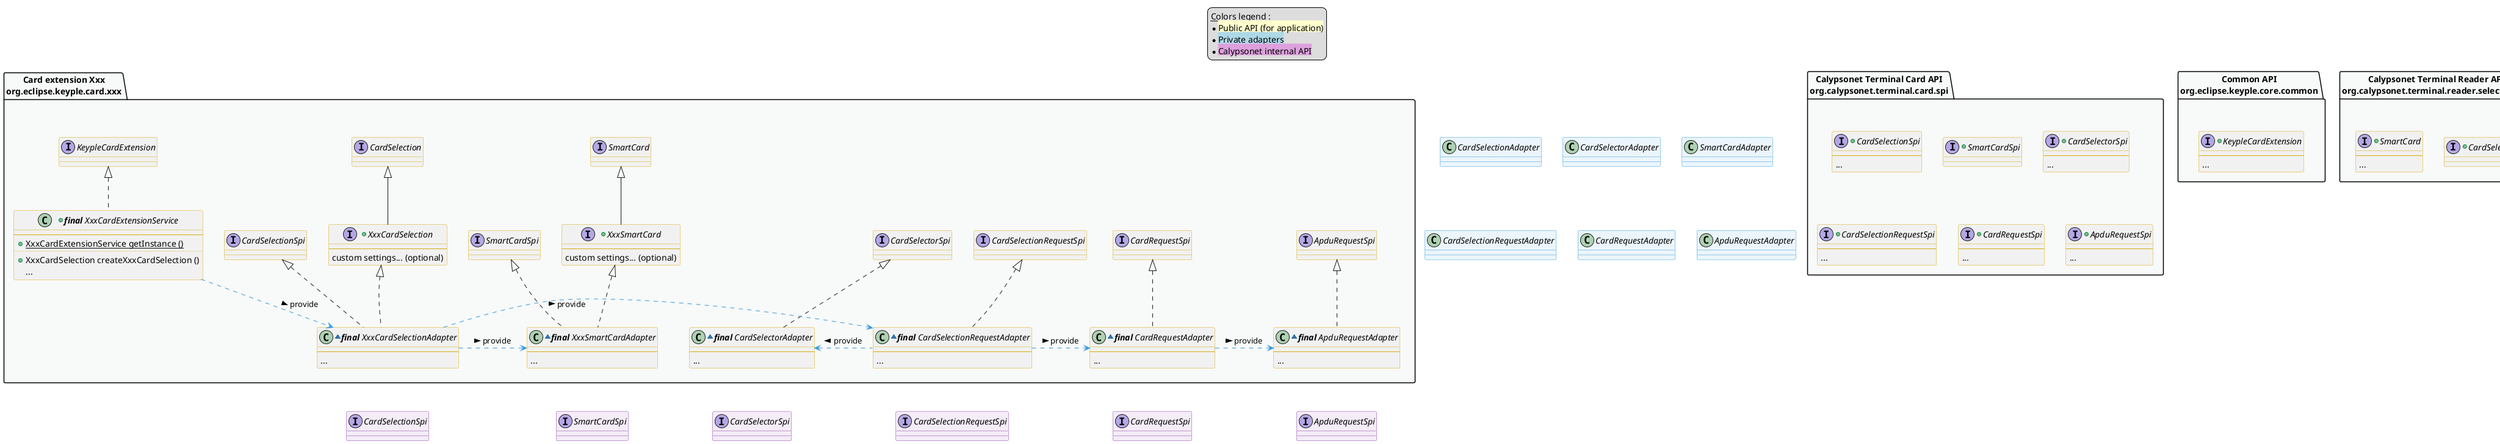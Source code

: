 @startuml

' == THEME ==

'Couleurs issues de : https://htmlcolorcodes.com/fr/tableau-de-couleur/tableau-de-couleur-design-plat/
!define C_GREY1 F8F9F9
!define C_GREY2 F2F3F4
!define C_GREY3 E5E7E9
!define C_GREY4 D7DBDD
!define C_GREY5 CACFD2
!define C_GREY6 BDC3C7
!define C_LINK 3498DB
!define C_USE 27AE60
!define C_YELLOW FEFECE

skinparam Shadowing false
skinparam ClassFontStyle italic
skinparam ClassBorderColor #D4AC0D
skinparam stereotypeABorderColor #A9DCDF
skinparam stereotypeIBorderColor #B4A7E5
skinparam stereotypeCBorderColor #ADD1B2
skinparam stereotypeEBorderColor #EB93DF
' Red
skinparam ClassBackgroundColor<<red>> #FDEDEC
skinparam ClassBorderColor<<red>> #E74C3C
hide <<red>> stereotype
' Purple
skinparam ClassBackgroundColor<<purple>> #F4ECF7
skinparam ClassBorderColor<<purple>> #8E44AD
hide <<purple>> stereotype
' blue
skinparam ClassBackgroundColor<<blue>> #EBF5FB
skinparam ClassBorderColor<<blue>> #3498DB
hide <<blue>> stereotype
' Green
skinparam ClassBackgroundColor<<green>> #E9F7EF
skinparam ClassBorderColor<<green>> #27AE60
hide <<green>> stereotype
' Grey
skinparam ClassBackgroundColor<<grey>> #EAECEE
skinparam ClassBorderColor<<grey>> #2C3E50
hide <<grey>> stereotype

' == CONTENT ==

legend top
    __Colors legend__ :
    * <back:C_YELLOW>Public API (for application)</back>
    * <back:lightBlue>Private adapters</back>
    * <back:plum>Calypsonet internal API</back>
end legend

package "Common API\norg.eclipse.keyple.core.common" as commonApi {
    +interface KeypleCardExtension {
        --
        ...
    }
}
package "Calypsonet Terminal Reader API\norg.calypsonet.terminal.reader.selection.spi" as readerSelectionSpi {
    +interface CardSelection {
    }
    +interface SmartCard {
        --
        ...
    }
}
package "Calypsonet Terminal Card API\norg.calypsonet.terminal.card.spi" as cardSpi {
    +interface CardSelectionSpi {
        --
        ...
    }
    +interface SmartCardSpi {
    }
    +interface CardSelectorSpi {
        --
        ...
    }
    +interface CardSelectionRequestSpi {
        --
        ...
    }
    +interface CardRequestSpi {
        --
        ...
    }
    +interface ApduRequestSpi {
        --
        ...
    }
}

package "Card extension Xxx\norg.eclipse.keyple.card.xxx" as specificExtension {
    +class "**final** XxxCardExtensionService" as XxxCardExtensionService implements KeypleCardExtension {
        --
        +{static} XxxCardExtensionService getInstance ()
        ..
        +XxxCardSelection createXxxCardSelection ()
        ...
    }
    ' Adapters
    together {
        +interface XxxCardSelection extends CardSelection {
            --
            custom settings... (optional)
        }
        +interface XxxSmartCard extends SmartCard {
            --
            custom settings... (optional)
        }
        ~class "**final** XxxCardSelectionAdapter" as CardSelectionAdapter implements XxxCardSelection, CardSelectionSpi {
            --
            ...
        }
        ~class "**final** XxxSmartCardAdapter" as SmartCardAdapter implements XxxSmartCard, SmartCardSpi {
            --
            ...
        }
    }
    together {
        ~class "**final** CardSelectorAdapter" as CardSelectorAdapter implements CardSelectorSpi {
            --
            ...
        }
        ~class "**final** CardSelectionRequestAdapter" as CardSelectionRequestAdapter implements CardSelectionRequestSpi {
            --
            ...
        }
        ~class "**final** CardRequestAdapter" as CardRequestAdapter implements CardRequestSpi {
            --
            ...
        }
        ~class "**final** ApduRequestAdapter" as ApduRequestAdapter implements ApduRequestSpi {
            --
            ...
        }
    }
}

' Associations

XxxCardExtensionService ..> CardSelectionAdapter #C_LINK : provide >

CardSelectionAdapter .> SmartCardAdapter #C_LINK : provide >
CardSelectionAdapter .> CardSelectionRequestAdapter #C_LINK : provide >

CardSelectionRequestAdapter .left> CardSelectorAdapter #C_LINK : provide >
CardSelectionRequestAdapter .> CardRequestAdapter #C_LINK : provide >

CardRequestAdapter .> ApduRequestAdapter #C_LINK : provide >

' == LAYOUT ==

CardSelectionAdapter -[hidden]- CardSelectionSpi
SmartCardAdapter -[hidden]- SmartCardSpi
CardSelectorAdapter -[hidden]- CardSelectorSpi
CardSelectionRequestAdapter -[hidden]- CardSelectionRequestSpi
CardRequestAdapter -[hidden]- CardRequestSpi
ApduRequestAdapter -[hidden]- ApduRequestSpi

XxxCardSelection -[hidden]- CardSelectionAdapter

SmartCardAdapter -[hidden]right- CardSelectorAdapter


' == STYLE ==

package commonApi #C_GREY1 {}
package specificExtension #C_GREY1 {}
package cardSpi #C_GREY1 {}
package readerSelectionSpi #C_GREY1 {}

class CardSelectionAdapter <<blue>>
class CardSelectorAdapter <<blue>>
class SmartCardAdapter <<blue>>
class CardSelectionRequestAdapter <<blue>>
class CardRequestAdapter <<blue>>
class ApduRequestAdapter <<blue>>
interface CardSelectionSpi <<purple>>
interface CardSelectorSpi <<purple>>
interface SmartCardSpi <<purple>>
interface CardSelectionRequestSpi <<purple>>
interface CardRequestSpi <<purple>>
interface ApduRequestSpi <<purple>>

@enduml